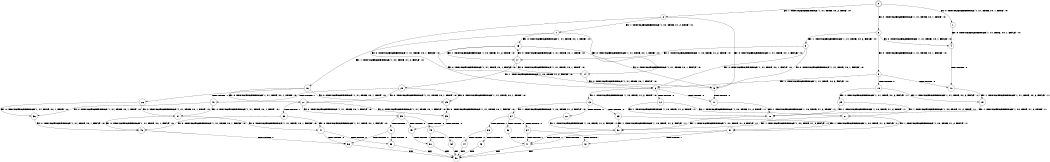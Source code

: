 digraph BCG {
size = "7, 10.5";
center = TRUE;
node [shape = circle];
0 [peripheries = 2];
0 -> 1 [label = "EX !0 !ATOMIC_EXCH_BRANCH (1, +1, TRUE, +0, 1, TRUE) !:0:"];
0 -> 2 [label = "EX !1 !ATOMIC_EXCH_BRANCH (1, +1, TRUE, +0, 2, TRUE) !:0:"];
0 -> 3 [label = "EX !0 !ATOMIC_EXCH_BRANCH (1, +1, TRUE, +0, 1, TRUE) !:0:"];
1 -> 4 [label = "EX !0 !ATOMIC_EXCH_BRANCH (1, +1, TRUE, +0, 1, FALSE) !:0:"];
2 -> 5 [label = "EX !0 !ATOMIC_EXCH_BRANCH (1, +1, TRUE, +0, 1, FALSE) !:0:"];
2 -> 6 [label = "EX !0 !ATOMIC_EXCH_BRANCH (1, +1, TRUE, +0, 1, FALSE) !:0:"];
2 -> 7 [label = "EX !1 !ATOMIC_EXCH_BRANCH (1, +0, TRUE, +1, 2, TRUE) !:0:"];
3 -> 4 [label = "EX !0 !ATOMIC_EXCH_BRANCH (1, +1, TRUE, +0, 1, FALSE) !:0:"];
3 -> 8 [label = "EX !1 !ATOMIC_EXCH_BRANCH (1, +1, TRUE, +0, 2, FALSE) !:0:"];
3 -> 9 [label = "EX !0 !ATOMIC_EXCH_BRANCH (1, +1, TRUE, +0, 1, FALSE) !:0:"];
4 -> 10 [label = "TERMINATE !0"];
5 -> 11 [label = "TERMINATE !0"];
6 -> 11 [label = "TERMINATE !0"];
6 -> 12 [label = "TERMINATE !0"];
6 -> 13 [label = "EX !1 !ATOMIC_EXCH_BRANCH (1, +0, TRUE, +1, 2, TRUE) !:0:"];
7 -> 14 [label = "EX !0 !ATOMIC_EXCH_BRANCH (1, +1, TRUE, +0, 1, TRUE) !:0:"];
7 -> 15 [label = "EX !0 !ATOMIC_EXCH_BRANCH (1, +1, TRUE, +0, 1, TRUE) !:0:"];
7 -> 16 [label = "EX !1 !ATOMIC_EXCH_BRANCH (1, +0, TRUE, +1, 2, FALSE) !:0:"];
8 -> 5 [label = "EX !0 !ATOMIC_EXCH_BRANCH (1, +1, TRUE, +0, 1, FALSE) !:0:"];
8 -> 17 [label = "EX !1 !ATOMIC_EXCH_BRANCH (1, +0, TRUE, +1, 2, TRUE) !:0:"];
8 -> 6 [label = "EX !0 !ATOMIC_EXCH_BRANCH (1, +1, TRUE, +0, 1, FALSE) !:0:"];
9 -> 10 [label = "TERMINATE !0"];
9 -> 18 [label = "TERMINATE !0"];
9 -> 6 [label = "EX !1 !ATOMIC_EXCH_BRANCH (1, +1, TRUE, +0, 2, FALSE) !:0:"];
10 -> 19 [label = "EX !1 !ATOMIC_EXCH_BRANCH (1, +1, TRUE, +0, 2, FALSE) !:1:"];
11 -> 20 [label = "EX !1 !ATOMIC_EXCH_BRANCH (1, +0, TRUE, +1, 2, TRUE) !:1:"];
12 -> 20 [label = "EX !1 !ATOMIC_EXCH_BRANCH (1, +0, TRUE, +1, 2, TRUE) !:1:"];
12 -> 21 [label = "EX !1 !ATOMIC_EXCH_BRANCH (1, +0, TRUE, +1, 2, TRUE) !:1:"];
13 -> 22 [label = "TERMINATE !0"];
13 -> 23 [label = "TERMINATE !0"];
13 -> 24 [label = "EX !1 !ATOMIC_EXCH_BRANCH (1, +0, TRUE, +1, 2, FALSE) !:0:"];
14 -> 5 [label = "EX !0 !ATOMIC_EXCH_BRANCH (1, +1, TRUE, +0, 1, FALSE) !:0:"];
15 -> 5 [label = "EX !0 !ATOMIC_EXCH_BRANCH (1, +1, TRUE, +0, 1, FALSE) !:0:"];
15 -> 17 [label = "EX !1 !ATOMIC_EXCH_BRANCH (1, +0, TRUE, +1, 2, TRUE) !:0:"];
15 -> 6 [label = "EX !0 !ATOMIC_EXCH_BRANCH (1, +1, TRUE, +0, 1, FALSE) !:0:"];
16 -> 25 [label = "EX !0 !ATOMIC_EXCH_BRANCH (1, +1, TRUE, +0, 1, TRUE) !:0:"];
16 -> 26 [label = "TERMINATE !1"];
16 -> 27 [label = "EX !0 !ATOMIC_EXCH_BRANCH (1, +1, TRUE, +0, 1, TRUE) !:0:"];
17 -> 14 [label = "EX !0 !ATOMIC_EXCH_BRANCH (1, +1, TRUE, +0, 1, TRUE) !:0:"];
17 -> 28 [label = "EX !1 !ATOMIC_EXCH_BRANCH (1, +0, TRUE, +1, 2, FALSE) !:0:"];
17 -> 15 [label = "EX !0 !ATOMIC_EXCH_BRANCH (1, +1, TRUE, +0, 1, TRUE) !:0:"];
18 -> 19 [label = "EX !1 !ATOMIC_EXCH_BRANCH (1, +1, TRUE, +0, 2, FALSE) !:1:"];
18 -> 29 [label = "EX !1 !ATOMIC_EXCH_BRANCH (1, +1, TRUE, +0, 2, FALSE) !:1:"];
19 -> 20 [label = "EX !1 !ATOMIC_EXCH_BRANCH (1, +0, TRUE, +1, 2, TRUE) !:1:"];
20 -> 30 [label = "EX !1 !ATOMIC_EXCH_BRANCH (1, +0, TRUE, +1, 2, FALSE) !:1:"];
21 -> 30 [label = "EX !1 !ATOMIC_EXCH_BRANCH (1, +0, TRUE, +1, 2, FALSE) !:1:"];
21 -> 31 [label = "EX !1 !ATOMIC_EXCH_BRANCH (1, +0, TRUE, +1, 2, FALSE) !:1:"];
22 -> 30 [label = "EX !1 !ATOMIC_EXCH_BRANCH (1, +0, TRUE, +1, 2, FALSE) !:1:"];
23 -> 30 [label = "EX !1 !ATOMIC_EXCH_BRANCH (1, +0, TRUE, +1, 2, FALSE) !:1:"];
23 -> 31 [label = "EX !1 !ATOMIC_EXCH_BRANCH (1, +0, TRUE, +1, 2, FALSE) !:1:"];
24 -> 32 [label = "TERMINATE !0"];
24 -> 33 [label = "TERMINATE !1"];
24 -> 34 [label = "TERMINATE !0"];
25 -> 35 [label = "EX !0 !ATOMIC_EXCH_BRANCH (1, +1, TRUE, +0, 1, FALSE) !:0:"];
26 -> 36 [label = "EX !0 !ATOMIC_EXCH_BRANCH (1, +1, TRUE, +0, 1, TRUE) !:0:"];
26 -> 37 [label = "EX !0 !ATOMIC_EXCH_BRANCH (1, +1, TRUE, +0, 1, TRUE) !:0:"];
27 -> 35 [label = "EX !0 !ATOMIC_EXCH_BRANCH (1, +1, TRUE, +0, 1, FALSE) !:0:"];
27 -> 38 [label = "TERMINATE !1"];
27 -> 39 [label = "EX !0 !ATOMIC_EXCH_BRANCH (1, +1, TRUE, +0, 1, FALSE) !:0:"];
28 -> 25 [label = "EX !0 !ATOMIC_EXCH_BRANCH (1, +1, TRUE, +0, 1, TRUE) !:0:"];
28 -> 40 [label = "TERMINATE !1"];
28 -> 27 [label = "EX !0 !ATOMIC_EXCH_BRANCH (1, +1, TRUE, +0, 1, TRUE) !:0:"];
29 -> 20 [label = "EX !1 !ATOMIC_EXCH_BRANCH (1, +0, TRUE, +1, 2, TRUE) !:1:"];
29 -> 21 [label = "EX !1 !ATOMIC_EXCH_BRANCH (1, +0, TRUE, +1, 2, TRUE) !:1:"];
30 -> 41 [label = "TERMINATE !1"];
31 -> 41 [label = "TERMINATE !1"];
31 -> 42 [label = "TERMINATE !1"];
32 -> 41 [label = "TERMINATE !1"];
33 -> 43 [label = "TERMINATE !0"];
33 -> 44 [label = "TERMINATE !0"];
34 -> 41 [label = "TERMINATE !1"];
34 -> 42 [label = "TERMINATE !1"];
35 -> 45 [label = "TERMINATE !0"];
36 -> 46 [label = "EX !0 !ATOMIC_EXCH_BRANCH (1, +1, TRUE, +0, 1, FALSE) !:0:"];
37 -> 46 [label = "EX !0 !ATOMIC_EXCH_BRANCH (1, +1, TRUE, +0, 1, FALSE) !:0:"];
37 -> 47 [label = "EX !0 !ATOMIC_EXCH_BRANCH (1, +1, TRUE, +0, 1, FALSE) !:0:"];
38 -> 46 [label = "EX !0 !ATOMIC_EXCH_BRANCH (1, +1, TRUE, +0, 1, FALSE) !:0:"];
38 -> 47 [label = "EX !0 !ATOMIC_EXCH_BRANCH (1, +1, TRUE, +0, 1, FALSE) !:0:"];
39 -> 45 [label = "TERMINATE !0"];
39 -> 48 [label = "TERMINATE !1"];
39 -> 49 [label = "TERMINATE !0"];
40 -> 36 [label = "EX !0 !ATOMIC_EXCH_BRANCH (1, +1, TRUE, +0, 1, TRUE) !:0:"];
40 -> 37 [label = "EX !0 !ATOMIC_EXCH_BRANCH (1, +1, TRUE, +0, 1, TRUE) !:0:"];
41 -> 50 [label = "exit"];
42 -> 50 [label = "exit"];
43 -> 50 [label = "exit"];
44 -> 50 [label = "exit"];
45 -> 51 [label = "TERMINATE !1"];
46 -> 52 [label = "TERMINATE !0"];
47 -> 52 [label = "TERMINATE !0"];
47 -> 53 [label = "TERMINATE !0"];
48 -> 52 [label = "TERMINATE !0"];
48 -> 53 [label = "TERMINATE !0"];
49 -> 51 [label = "TERMINATE !1"];
49 -> 54 [label = "TERMINATE !1"];
51 -> 50 [label = "exit"];
52 -> 50 [label = "exit"];
53 -> 50 [label = "exit"];
54 -> 50 [label = "exit"];
}
